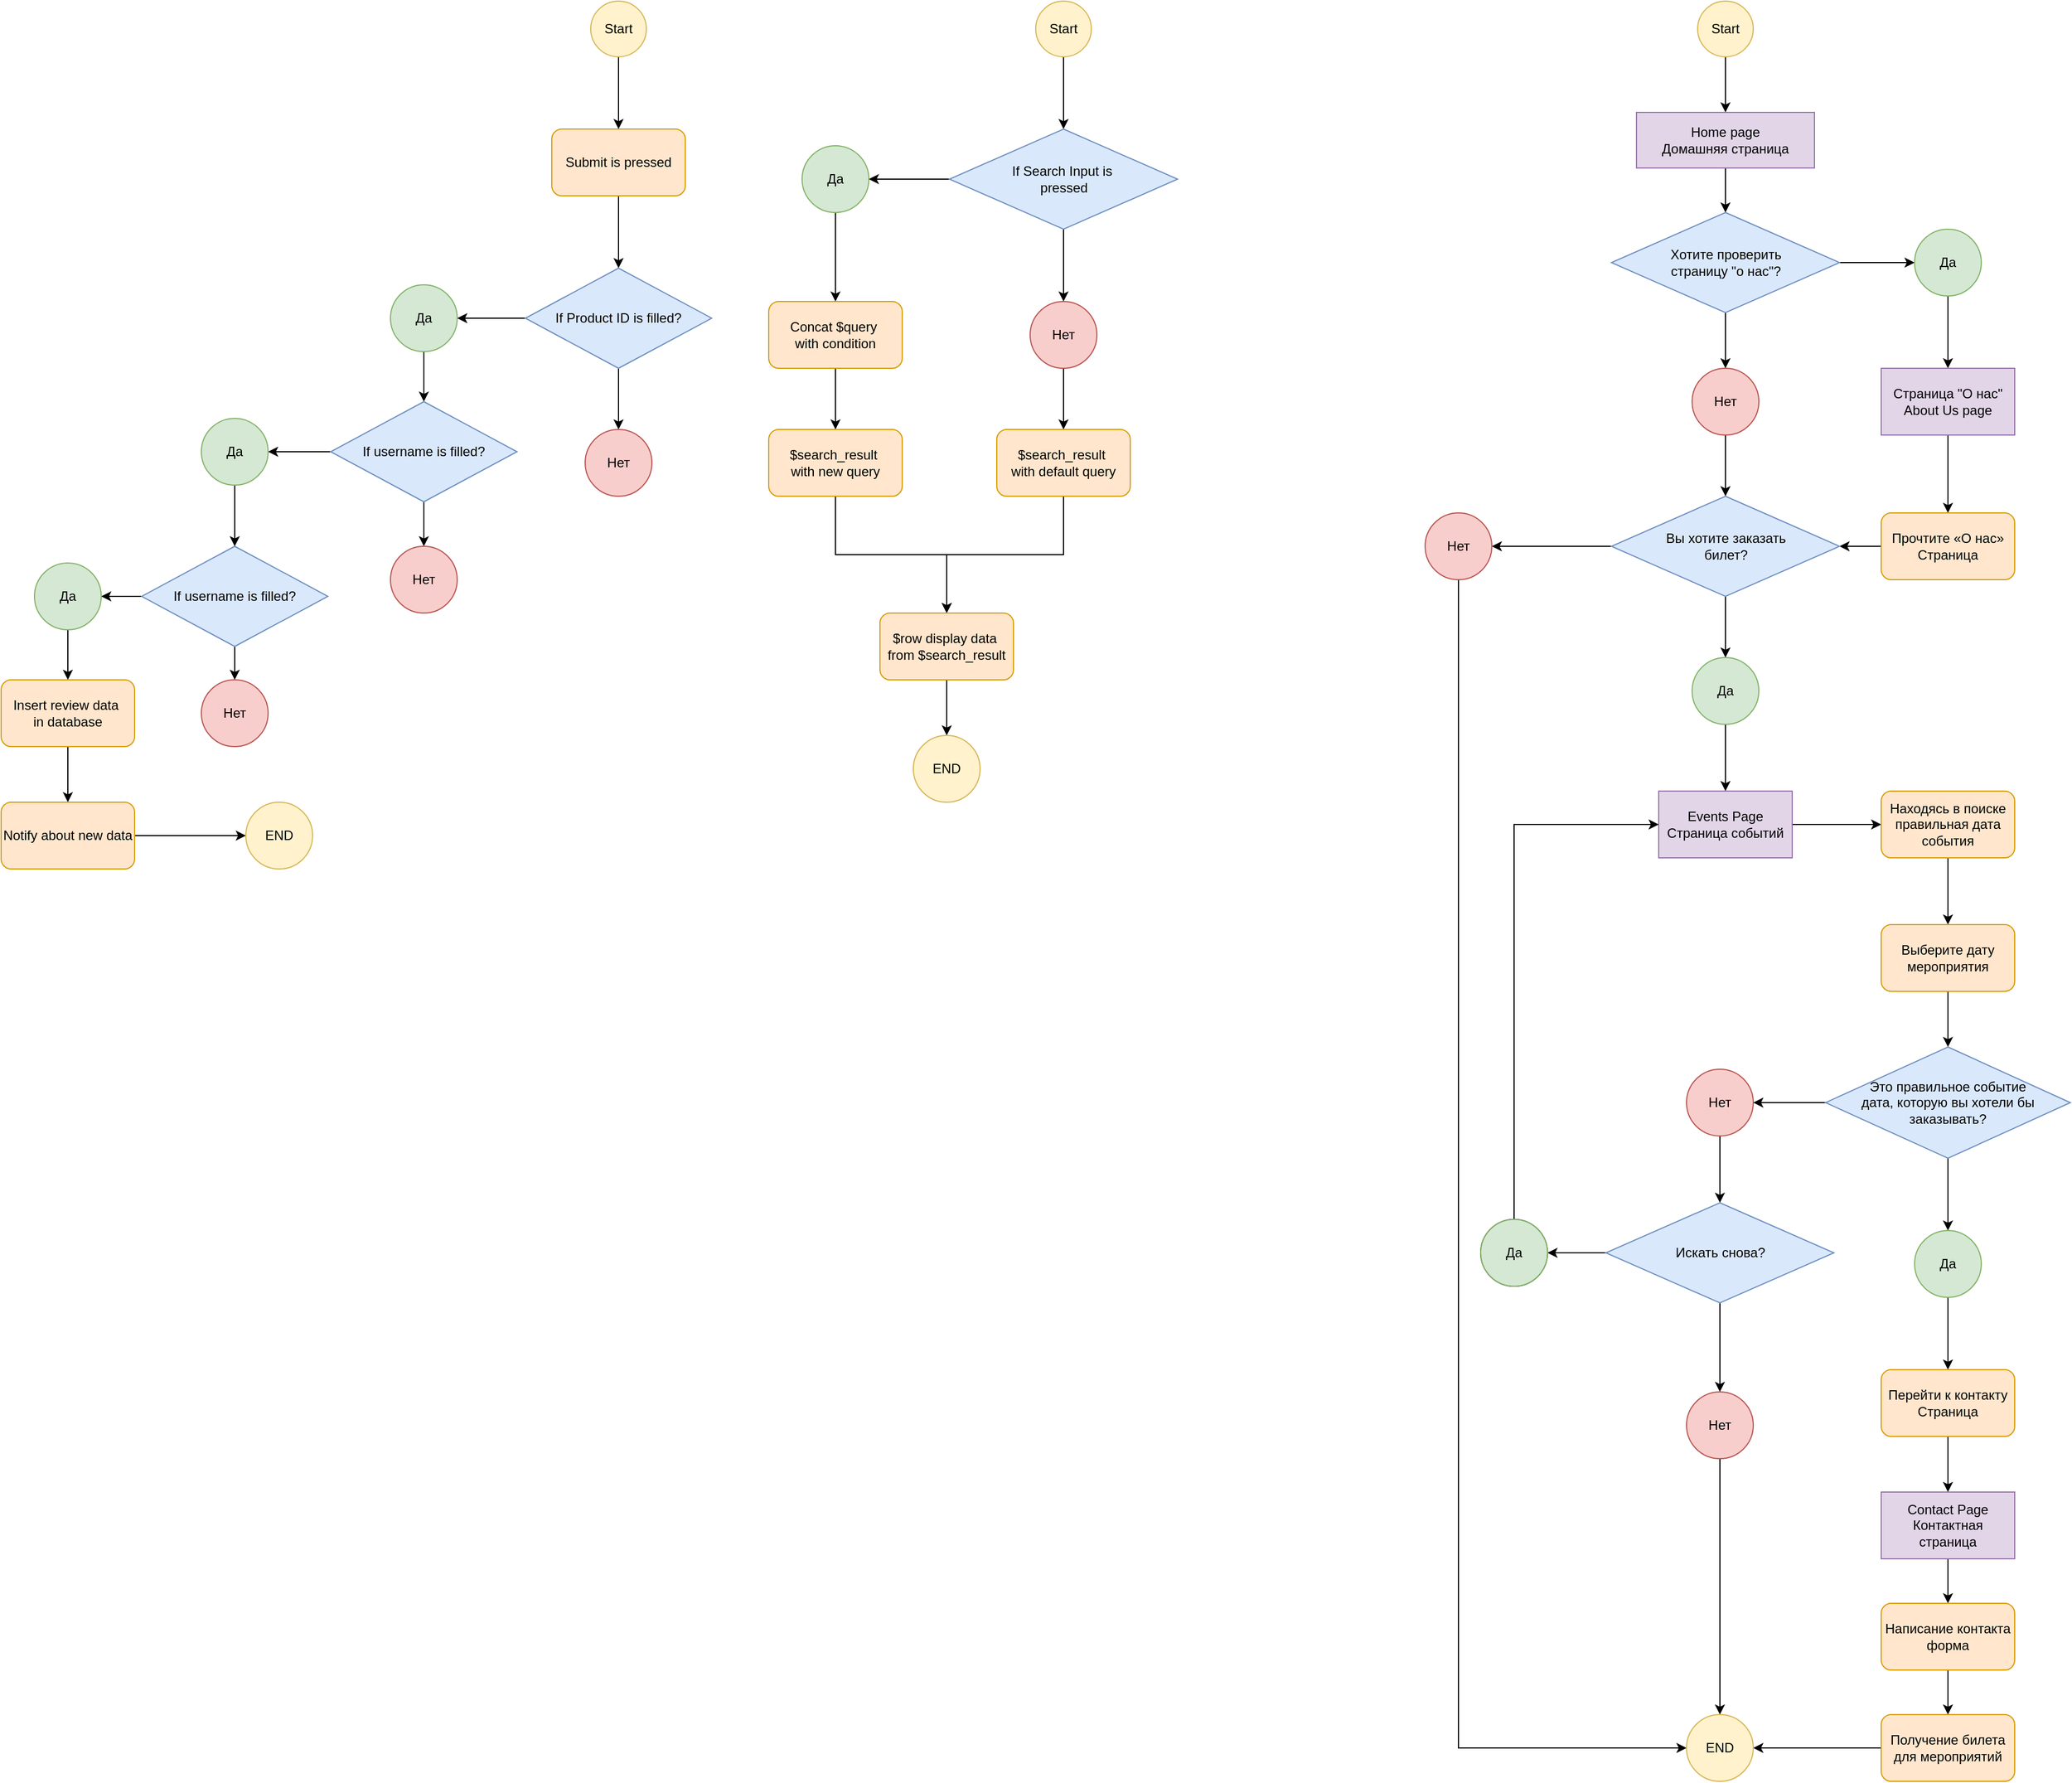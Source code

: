 <mxfile version="15.9.1" type="github">
  <diagram id="C5RBs43oDa-KdzZeNtuy" name="Page-1">
    <mxGraphModel dx="4024" dy="2426" grid="1" gridSize="10" guides="1" tooltips="1" connect="1" arrows="1" fold="1" page="1" pageScale="1" pageWidth="827" pageHeight="1169" math="0" shadow="0">
      <root>
        <mxCell id="WIyWlLk6GJQsqaUBKTNV-0" />
        <mxCell id="WIyWlLk6GJQsqaUBKTNV-1" parent="WIyWlLk6GJQsqaUBKTNV-0" />
        <mxCell id="_kxqz9F-Hs71tGvmmAGX-8" style="edgeStyle=orthogonalEdgeStyle;rounded=0;orthogonalLoop=1;jettySize=auto;html=1;exitX=0.5;exitY=1;exitDx=0;exitDy=0;entryX=0.5;entryY=0;entryDx=0;entryDy=0;" parent="WIyWlLk6GJQsqaUBKTNV-1" source="_kxqz9F-Hs71tGvmmAGX-0" target="_kxqz9F-Hs71tGvmmAGX-1" edge="1">
          <mxGeometry relative="1" as="geometry" />
        </mxCell>
        <mxCell id="_kxqz9F-Hs71tGvmmAGX-0" value="Start" style="ellipse;whiteSpace=wrap;html=1;aspect=fixed;fillColor=#fff2cc;strokeColor=#d6b656;" parent="WIyWlLk6GJQsqaUBKTNV-1" vertex="1">
          <mxGeometry x="435" y="-180" width="50" height="50" as="geometry" />
        </mxCell>
        <mxCell id="_kxqz9F-Hs71tGvmmAGX-9" style="edgeStyle=orthogonalEdgeStyle;rounded=0;orthogonalLoop=1;jettySize=auto;html=1;exitX=0.5;exitY=1;exitDx=0;exitDy=0;entryX=0.5;entryY=0;entryDx=0;entryDy=0;" parent="WIyWlLk6GJQsqaUBKTNV-1" source="_kxqz9F-Hs71tGvmmAGX-1" target="_kxqz9F-Hs71tGvmmAGX-2" edge="1">
          <mxGeometry relative="1" as="geometry" />
        </mxCell>
        <mxCell id="_kxqz9F-Hs71tGvmmAGX-1" value="Home page&lt;br&gt;Домашняя страница" style="rounded=0;whiteSpace=wrap;html=1;fillColor=#e1d5e7;strokeColor=#9673a6;" parent="WIyWlLk6GJQsqaUBKTNV-1" vertex="1">
          <mxGeometry x="380" y="-80" width="160" height="50" as="geometry" />
        </mxCell>
        <mxCell id="_kxqz9F-Hs71tGvmmAGX-10" style="edgeStyle=orthogonalEdgeStyle;rounded=0;orthogonalLoop=1;jettySize=auto;html=1;exitX=1;exitY=0.5;exitDx=0;exitDy=0;entryX=0;entryY=0.5;entryDx=0;entryDy=0;" parent="WIyWlLk6GJQsqaUBKTNV-1" source="_kxqz9F-Hs71tGvmmAGX-2" target="_kxqz9F-Hs71tGvmmAGX-5" edge="1">
          <mxGeometry relative="1" as="geometry" />
        </mxCell>
        <mxCell id="_kxqz9F-Hs71tGvmmAGX-11" style="edgeStyle=orthogonalEdgeStyle;rounded=0;orthogonalLoop=1;jettySize=auto;html=1;exitX=0.5;exitY=1;exitDx=0;exitDy=0;" parent="WIyWlLk6GJQsqaUBKTNV-1" source="_kxqz9F-Hs71tGvmmAGX-2" target="_kxqz9F-Hs71tGvmmAGX-4" edge="1">
          <mxGeometry relative="1" as="geometry" />
        </mxCell>
        <mxCell id="_kxqz9F-Hs71tGvmmAGX-2" value="Хотите проверить &lt;br&gt;страницу &quot;о нас&quot;?" style="rhombus;whiteSpace=wrap;html=1;fillColor=#dae8fc;strokeColor=#6c8ebf;" parent="WIyWlLk6GJQsqaUBKTNV-1" vertex="1">
          <mxGeometry x="357.5" y="10" width="205" height="90" as="geometry" />
        </mxCell>
        <mxCell id="_kxqz9F-Hs71tGvmmAGX-15" style="edgeStyle=orthogonalEdgeStyle;rounded=0;orthogonalLoop=1;jettySize=auto;html=1;exitX=0.5;exitY=1;exitDx=0;exitDy=0;entryX=0.5;entryY=0;entryDx=0;entryDy=0;" parent="WIyWlLk6GJQsqaUBKTNV-1" source="_kxqz9F-Hs71tGvmmAGX-4" target="_kxqz9F-Hs71tGvmmAGX-14" edge="1">
          <mxGeometry relative="1" as="geometry" />
        </mxCell>
        <mxCell id="_kxqz9F-Hs71tGvmmAGX-4" value="Нет" style="ellipse;whiteSpace=wrap;html=1;aspect=fixed;fillColor=#f8cecc;strokeColor=#b85450;" parent="WIyWlLk6GJQsqaUBKTNV-1" vertex="1">
          <mxGeometry x="430" y="150" width="60" height="60" as="geometry" />
        </mxCell>
        <mxCell id="_kxqz9F-Hs71tGvmmAGX-12" style="edgeStyle=orthogonalEdgeStyle;rounded=0;orthogonalLoop=1;jettySize=auto;html=1;exitX=0.5;exitY=1;exitDx=0;exitDy=0;" parent="WIyWlLk6GJQsqaUBKTNV-1" source="_kxqz9F-Hs71tGvmmAGX-5" target="_kxqz9F-Hs71tGvmmAGX-6" edge="1">
          <mxGeometry relative="1" as="geometry" />
        </mxCell>
        <mxCell id="_kxqz9F-Hs71tGvmmAGX-5" value="Да" style="ellipse;whiteSpace=wrap;html=1;aspect=fixed;fillColor=#d5e8d4;strokeColor=#82b366;" parent="WIyWlLk6GJQsqaUBKTNV-1" vertex="1">
          <mxGeometry x="630" y="25" width="60" height="60" as="geometry" />
        </mxCell>
        <mxCell id="_kxqz9F-Hs71tGvmmAGX-13" style="edgeStyle=orthogonalEdgeStyle;rounded=0;orthogonalLoop=1;jettySize=auto;html=1;exitX=0.5;exitY=1;exitDx=0;exitDy=0;entryX=0.5;entryY=0;entryDx=0;entryDy=0;" parent="WIyWlLk6GJQsqaUBKTNV-1" source="_kxqz9F-Hs71tGvmmAGX-6" target="_kxqz9F-Hs71tGvmmAGX-7" edge="1">
          <mxGeometry relative="1" as="geometry" />
        </mxCell>
        <mxCell id="_kxqz9F-Hs71tGvmmAGX-6" value="Страница &quot;О нас&quot;&lt;br&gt;About Us page" style="rounded=0;whiteSpace=wrap;html=1;fillColor=#e1d5e7;strokeColor=#9673a6;" parent="WIyWlLk6GJQsqaUBKTNV-1" vertex="1">
          <mxGeometry x="600" y="150" width="120" height="60" as="geometry" />
        </mxCell>
        <mxCell id="_kxqz9F-Hs71tGvmmAGX-58" style="edgeStyle=orthogonalEdgeStyle;rounded=0;orthogonalLoop=1;jettySize=auto;html=1;exitX=0;exitY=0.5;exitDx=0;exitDy=0;entryX=1;entryY=0.5;entryDx=0;entryDy=0;" parent="WIyWlLk6GJQsqaUBKTNV-1" source="_kxqz9F-Hs71tGvmmAGX-7" target="_kxqz9F-Hs71tGvmmAGX-14" edge="1">
          <mxGeometry relative="1" as="geometry" />
        </mxCell>
        <mxCell id="_kxqz9F-Hs71tGvmmAGX-7" value="&lt;div&gt;Прочтите «О нас»&lt;/div&gt;&lt;div&gt;Страница&lt;/div&gt;" style="rounded=1;whiteSpace=wrap;html=1;fillColor=#ffe6cc;strokeColor=#d79b00;" parent="WIyWlLk6GJQsqaUBKTNV-1" vertex="1">
          <mxGeometry x="600" y="280" width="120" height="60" as="geometry" />
        </mxCell>
        <mxCell id="_kxqz9F-Hs71tGvmmAGX-20" style="edgeStyle=orthogonalEdgeStyle;rounded=0;orthogonalLoop=1;jettySize=auto;html=1;exitX=0;exitY=0.5;exitDx=0;exitDy=0;entryX=1;entryY=0.5;entryDx=0;entryDy=0;" parent="WIyWlLk6GJQsqaUBKTNV-1" source="_kxqz9F-Hs71tGvmmAGX-14" target="_kxqz9F-Hs71tGvmmAGX-18" edge="1">
          <mxGeometry relative="1" as="geometry" />
        </mxCell>
        <mxCell id="_kxqz9F-Hs71tGvmmAGX-21" style="edgeStyle=orthogonalEdgeStyle;rounded=0;orthogonalLoop=1;jettySize=auto;html=1;exitX=0.5;exitY=1;exitDx=0;exitDy=0;" parent="WIyWlLk6GJQsqaUBKTNV-1" source="_kxqz9F-Hs71tGvmmAGX-14" target="_kxqz9F-Hs71tGvmmAGX-19" edge="1">
          <mxGeometry relative="1" as="geometry" />
        </mxCell>
        <mxCell id="_kxqz9F-Hs71tGvmmAGX-14" value="&lt;div&gt;Вы хотите заказать&lt;/div&gt;&lt;div&gt;билет?&lt;/div&gt;" style="rhombus;whiteSpace=wrap;html=1;fillColor=#dae8fc;strokeColor=#6c8ebf;" parent="WIyWlLk6GJQsqaUBKTNV-1" vertex="1">
          <mxGeometry x="357.5" y="265" width="205" height="90" as="geometry" />
        </mxCell>
        <mxCell id="_kxqz9F-Hs71tGvmmAGX-57" style="edgeStyle=orthogonalEdgeStyle;rounded=0;orthogonalLoop=1;jettySize=auto;html=1;exitX=0.5;exitY=1;exitDx=0;exitDy=0;entryX=0;entryY=0.5;entryDx=0;entryDy=0;" parent="WIyWlLk6GJQsqaUBKTNV-1" source="_kxqz9F-Hs71tGvmmAGX-18" target="_kxqz9F-Hs71tGvmmAGX-53" edge="1">
          <mxGeometry relative="1" as="geometry" />
        </mxCell>
        <mxCell id="_kxqz9F-Hs71tGvmmAGX-18" value="Нет" style="ellipse;whiteSpace=wrap;html=1;aspect=fixed;fillColor=#f8cecc;strokeColor=#b85450;" parent="WIyWlLk6GJQsqaUBKTNV-1" vertex="1">
          <mxGeometry x="190" y="280" width="60" height="60" as="geometry" />
        </mxCell>
        <mxCell id="_kxqz9F-Hs71tGvmmAGX-22" style="edgeStyle=orthogonalEdgeStyle;rounded=0;orthogonalLoop=1;jettySize=auto;html=1;exitX=0.5;exitY=1;exitDx=0;exitDy=0;" parent="WIyWlLk6GJQsqaUBKTNV-1" source="_kxqz9F-Hs71tGvmmAGX-19" edge="1">
          <mxGeometry relative="1" as="geometry">
            <mxPoint x="460" y="530" as="targetPoint" />
          </mxGeometry>
        </mxCell>
        <mxCell id="_kxqz9F-Hs71tGvmmAGX-19" value="Да" style="ellipse;whiteSpace=wrap;html=1;aspect=fixed;fillColor=#d5e8d4;strokeColor=#82b366;" parent="WIyWlLk6GJQsqaUBKTNV-1" vertex="1">
          <mxGeometry x="430" y="410" width="60" height="60" as="geometry" />
        </mxCell>
        <mxCell id="_kxqz9F-Hs71tGvmmAGX-31" style="edgeStyle=orthogonalEdgeStyle;rounded=0;orthogonalLoop=1;jettySize=auto;html=1;exitX=1;exitY=0.5;exitDx=0;exitDy=0;" parent="WIyWlLk6GJQsqaUBKTNV-1" source="_kxqz9F-Hs71tGvmmAGX-23" target="_kxqz9F-Hs71tGvmmAGX-24" edge="1">
          <mxGeometry relative="1" as="geometry" />
        </mxCell>
        <mxCell id="_kxqz9F-Hs71tGvmmAGX-23" value="Events Page&lt;br&gt;Страница событий" style="rounded=0;whiteSpace=wrap;html=1;fillColor=#e1d5e7;strokeColor=#9673a6;" parent="WIyWlLk6GJQsqaUBKTNV-1" vertex="1">
          <mxGeometry x="400" y="530" width="120" height="60" as="geometry" />
        </mxCell>
        <mxCell id="_kxqz9F-Hs71tGvmmAGX-28" style="edgeStyle=orthogonalEdgeStyle;rounded=0;orthogonalLoop=1;jettySize=auto;html=1;exitX=0.5;exitY=1;exitDx=0;exitDy=0;entryX=0.5;entryY=0;entryDx=0;entryDy=0;" parent="WIyWlLk6GJQsqaUBKTNV-1" source="_kxqz9F-Hs71tGvmmAGX-24" target="_kxqz9F-Hs71tGvmmAGX-26" edge="1">
          <mxGeometry relative="1" as="geometry" />
        </mxCell>
        <mxCell id="_kxqz9F-Hs71tGvmmAGX-24" value="&lt;div&gt;Находясь в поиске&lt;/div&gt;&lt;div&gt;правильная дата события&lt;/div&gt;" style="rounded=1;whiteSpace=wrap;html=1;fillColor=#ffe6cc;strokeColor=#d79b00;" parent="WIyWlLk6GJQsqaUBKTNV-1" vertex="1">
          <mxGeometry x="600" y="530" width="120" height="60" as="geometry" />
        </mxCell>
        <mxCell id="_kxqz9F-Hs71tGvmmAGX-30" style="edgeStyle=orthogonalEdgeStyle;rounded=0;orthogonalLoop=1;jettySize=auto;html=1;exitX=0.5;exitY=1;exitDx=0;exitDy=0;" parent="WIyWlLk6GJQsqaUBKTNV-1" source="_kxqz9F-Hs71tGvmmAGX-26" target="_kxqz9F-Hs71tGvmmAGX-29" edge="1">
          <mxGeometry relative="1" as="geometry" />
        </mxCell>
        <mxCell id="_kxqz9F-Hs71tGvmmAGX-26" value="Выберите дату мероприятия" style="rounded=1;whiteSpace=wrap;html=1;fillColor=#ffe6cc;strokeColor=#d79b00;" parent="WIyWlLk6GJQsqaUBKTNV-1" vertex="1">
          <mxGeometry x="600" y="650" width="120" height="60" as="geometry" />
        </mxCell>
        <mxCell id="_kxqz9F-Hs71tGvmmAGX-33" style="edgeStyle=orthogonalEdgeStyle;rounded=0;orthogonalLoop=1;jettySize=auto;html=1;exitX=0;exitY=0.5;exitDx=0;exitDy=0;entryX=1;entryY=0.5;entryDx=0;entryDy=0;" parent="WIyWlLk6GJQsqaUBKTNV-1" source="_kxqz9F-Hs71tGvmmAGX-29" target="_kxqz9F-Hs71tGvmmAGX-32" edge="1">
          <mxGeometry relative="1" as="geometry" />
        </mxCell>
        <mxCell id="_kxqz9F-Hs71tGvmmAGX-44" style="edgeStyle=orthogonalEdgeStyle;rounded=0;orthogonalLoop=1;jettySize=auto;html=1;exitX=0.5;exitY=1;exitDx=0;exitDy=0;entryX=0.5;entryY=0;entryDx=0;entryDy=0;" parent="WIyWlLk6GJQsqaUBKTNV-1" source="_kxqz9F-Hs71tGvmmAGX-29" target="_kxqz9F-Hs71tGvmmAGX-43" edge="1">
          <mxGeometry relative="1" as="geometry" />
        </mxCell>
        <mxCell id="_kxqz9F-Hs71tGvmmAGX-29" value="&lt;div&gt;Это правильное событие&lt;/div&gt;&lt;div&gt;дата, которую вы хотели бы&lt;/div&gt;&lt;div&gt;заказывать?&lt;/div&gt;" style="rhombus;whiteSpace=wrap;html=1;fillColor=#dae8fc;strokeColor=#6c8ebf;" parent="WIyWlLk6GJQsqaUBKTNV-1" vertex="1">
          <mxGeometry x="550" y="760" width="220" height="100" as="geometry" />
        </mxCell>
        <mxCell id="_kxqz9F-Hs71tGvmmAGX-35" style="edgeStyle=orthogonalEdgeStyle;rounded=0;orthogonalLoop=1;jettySize=auto;html=1;exitX=0.5;exitY=1;exitDx=0;exitDy=0;entryX=0.5;entryY=0;entryDx=0;entryDy=0;" parent="WIyWlLk6GJQsqaUBKTNV-1" source="_kxqz9F-Hs71tGvmmAGX-32" target="_kxqz9F-Hs71tGvmmAGX-34" edge="1">
          <mxGeometry relative="1" as="geometry" />
        </mxCell>
        <mxCell id="_kxqz9F-Hs71tGvmmAGX-32" value="Нет" style="ellipse;whiteSpace=wrap;html=1;aspect=fixed;fillColor=#f8cecc;strokeColor=#b85450;" parent="WIyWlLk6GJQsqaUBKTNV-1" vertex="1">
          <mxGeometry x="425" y="780" width="60" height="60" as="geometry" />
        </mxCell>
        <mxCell id="_kxqz9F-Hs71tGvmmAGX-39" style="edgeStyle=orthogonalEdgeStyle;rounded=0;orthogonalLoop=1;jettySize=auto;html=1;exitX=0;exitY=0.5;exitDx=0;exitDy=0;entryX=1;entryY=0.5;entryDx=0;entryDy=0;" parent="WIyWlLk6GJQsqaUBKTNV-1" source="_kxqz9F-Hs71tGvmmAGX-34" target="_kxqz9F-Hs71tGvmmAGX-37" edge="1">
          <mxGeometry relative="1" as="geometry" />
        </mxCell>
        <mxCell id="_kxqz9F-Hs71tGvmmAGX-41" style="edgeStyle=orthogonalEdgeStyle;rounded=0;orthogonalLoop=1;jettySize=auto;html=1;exitX=0.5;exitY=1;exitDx=0;exitDy=0;entryX=0.5;entryY=0;entryDx=0;entryDy=0;" parent="WIyWlLk6GJQsqaUBKTNV-1" source="_kxqz9F-Hs71tGvmmAGX-34" target="_kxqz9F-Hs71tGvmmAGX-36" edge="1">
          <mxGeometry relative="1" as="geometry" />
        </mxCell>
        <mxCell id="_kxqz9F-Hs71tGvmmAGX-34" value="Искать снова?" style="rhombus;whiteSpace=wrap;html=1;fillColor=#dae8fc;strokeColor=#6c8ebf;" parent="WIyWlLk6GJQsqaUBKTNV-1" vertex="1">
          <mxGeometry x="352.5" y="900" width="205" height="90" as="geometry" />
        </mxCell>
        <mxCell id="_kxqz9F-Hs71tGvmmAGX-56" style="edgeStyle=orthogonalEdgeStyle;rounded=0;orthogonalLoop=1;jettySize=auto;html=1;exitX=0.5;exitY=1;exitDx=0;exitDy=0;" parent="WIyWlLk6GJQsqaUBKTNV-1" source="_kxqz9F-Hs71tGvmmAGX-36" target="_kxqz9F-Hs71tGvmmAGX-53" edge="1">
          <mxGeometry relative="1" as="geometry" />
        </mxCell>
        <mxCell id="_kxqz9F-Hs71tGvmmAGX-36" value="Нет" style="ellipse;whiteSpace=wrap;html=1;aspect=fixed;fillColor=#f8cecc;strokeColor=#b85450;" parent="WIyWlLk6GJQsqaUBKTNV-1" vertex="1">
          <mxGeometry x="425" y="1070" width="60" height="60" as="geometry" />
        </mxCell>
        <mxCell id="_kxqz9F-Hs71tGvmmAGX-38" style="edgeStyle=orthogonalEdgeStyle;rounded=0;orthogonalLoop=1;jettySize=auto;html=1;exitX=0.5;exitY=0;exitDx=0;exitDy=0;entryX=0;entryY=0.5;entryDx=0;entryDy=0;" parent="WIyWlLk6GJQsqaUBKTNV-1" source="_kxqz9F-Hs71tGvmmAGX-37" target="_kxqz9F-Hs71tGvmmAGX-23" edge="1">
          <mxGeometry relative="1" as="geometry" />
        </mxCell>
        <mxCell id="_kxqz9F-Hs71tGvmmAGX-37" value="Yes" style="ellipse;whiteSpace=wrap;html=1;aspect=fixed;" parent="WIyWlLk6GJQsqaUBKTNV-1" vertex="1">
          <mxGeometry x="240" y="915" width="60" height="60" as="geometry" />
        </mxCell>
        <mxCell id="_kxqz9F-Hs71tGvmmAGX-42" value="Да" style="ellipse;whiteSpace=wrap;html=1;aspect=fixed;fillColor=#d5e8d4;strokeColor=#82b366;" parent="WIyWlLk6GJQsqaUBKTNV-1" vertex="1">
          <mxGeometry x="240" y="915" width="60" height="60" as="geometry" />
        </mxCell>
        <mxCell id="_kxqz9F-Hs71tGvmmAGX-46" style="edgeStyle=orthogonalEdgeStyle;rounded=0;orthogonalLoop=1;jettySize=auto;html=1;exitX=0.5;exitY=1;exitDx=0;exitDy=0;entryX=0.5;entryY=0;entryDx=0;entryDy=0;" parent="WIyWlLk6GJQsqaUBKTNV-1" source="_kxqz9F-Hs71tGvmmAGX-43" target="_kxqz9F-Hs71tGvmmAGX-45" edge="1">
          <mxGeometry relative="1" as="geometry" />
        </mxCell>
        <mxCell id="_kxqz9F-Hs71tGvmmAGX-43" value="Да" style="ellipse;whiteSpace=wrap;html=1;aspect=fixed;fillColor=#d5e8d4;strokeColor=#82b366;" parent="WIyWlLk6GJQsqaUBKTNV-1" vertex="1">
          <mxGeometry x="630" y="925" width="60" height="60" as="geometry" />
        </mxCell>
        <mxCell id="_kxqz9F-Hs71tGvmmAGX-48" style="edgeStyle=orthogonalEdgeStyle;rounded=0;orthogonalLoop=1;jettySize=auto;html=1;exitX=0.5;exitY=1;exitDx=0;exitDy=0;entryX=0.5;entryY=0;entryDx=0;entryDy=0;" parent="WIyWlLk6GJQsqaUBKTNV-1" source="_kxqz9F-Hs71tGvmmAGX-45" target="_kxqz9F-Hs71tGvmmAGX-47" edge="1">
          <mxGeometry relative="1" as="geometry" />
        </mxCell>
        <mxCell id="_kxqz9F-Hs71tGvmmAGX-45" value="&lt;div&gt;Перейти к контакту&lt;/div&gt;&lt;div&gt;Страница&lt;/div&gt;" style="rounded=1;whiteSpace=wrap;html=1;fillColor=#ffe6cc;strokeColor=#d79b00;" parent="WIyWlLk6GJQsqaUBKTNV-1" vertex="1">
          <mxGeometry x="600" y="1050" width="120" height="60" as="geometry" />
        </mxCell>
        <mxCell id="_kxqz9F-Hs71tGvmmAGX-51" style="edgeStyle=orthogonalEdgeStyle;rounded=0;orthogonalLoop=1;jettySize=auto;html=1;exitX=0.5;exitY=1;exitDx=0;exitDy=0;entryX=0.5;entryY=0;entryDx=0;entryDy=0;" parent="WIyWlLk6GJQsqaUBKTNV-1" source="_kxqz9F-Hs71tGvmmAGX-47" target="_kxqz9F-Hs71tGvmmAGX-50" edge="1">
          <mxGeometry relative="1" as="geometry" />
        </mxCell>
        <mxCell id="_kxqz9F-Hs71tGvmmAGX-47" value="Contact Page&lt;br&gt;Контактная страница" style="rounded=0;whiteSpace=wrap;html=1;fillColor=#e1d5e7;strokeColor=#9673a6;" parent="WIyWlLk6GJQsqaUBKTNV-1" vertex="1">
          <mxGeometry x="600" y="1160" width="120" height="60" as="geometry" />
        </mxCell>
        <mxCell id="_kxqz9F-Hs71tGvmmAGX-55" style="edgeStyle=orthogonalEdgeStyle;rounded=0;orthogonalLoop=1;jettySize=auto;html=1;exitX=0.5;exitY=1;exitDx=0;exitDy=0;entryX=0.5;entryY=0;entryDx=0;entryDy=0;" parent="WIyWlLk6GJQsqaUBKTNV-1" source="_kxqz9F-Hs71tGvmmAGX-50" target="_kxqz9F-Hs71tGvmmAGX-52" edge="1">
          <mxGeometry relative="1" as="geometry" />
        </mxCell>
        <mxCell id="_kxqz9F-Hs71tGvmmAGX-50" value="&lt;div&gt;Написание контакта&lt;/div&gt;&lt;div&gt;форма&lt;/div&gt;" style="rounded=1;whiteSpace=wrap;html=1;fillColor=#ffe6cc;strokeColor=#d79b00;" parent="WIyWlLk6GJQsqaUBKTNV-1" vertex="1">
          <mxGeometry x="600" y="1260" width="120" height="60" as="geometry" />
        </mxCell>
        <mxCell id="_kxqz9F-Hs71tGvmmAGX-54" style="edgeStyle=orthogonalEdgeStyle;rounded=0;orthogonalLoop=1;jettySize=auto;html=1;exitX=0;exitY=0.5;exitDx=0;exitDy=0;entryX=1;entryY=0.5;entryDx=0;entryDy=0;" parent="WIyWlLk6GJQsqaUBKTNV-1" source="_kxqz9F-Hs71tGvmmAGX-52" target="_kxqz9F-Hs71tGvmmAGX-53" edge="1">
          <mxGeometry relative="1" as="geometry" />
        </mxCell>
        <mxCell id="_kxqz9F-Hs71tGvmmAGX-52" value="&lt;div&gt;Получение билета&lt;/div&gt;&lt;div&gt;для мероприятий&lt;/div&gt;" style="rounded=1;whiteSpace=wrap;html=1;fillColor=#ffe6cc;strokeColor=#d79b00;" parent="WIyWlLk6GJQsqaUBKTNV-1" vertex="1">
          <mxGeometry x="600" y="1360" width="120" height="60" as="geometry" />
        </mxCell>
        <mxCell id="_kxqz9F-Hs71tGvmmAGX-53" value="END" style="ellipse;whiteSpace=wrap;html=1;aspect=fixed;fillColor=#fff2cc;strokeColor=#d6b656;" parent="WIyWlLk6GJQsqaUBKTNV-1" vertex="1">
          <mxGeometry x="425" y="1360" width="60" height="60" as="geometry" />
        </mxCell>
        <mxCell id="1zrsWbWUD5mT0xcxDLEe-5" style="edgeStyle=orthogonalEdgeStyle;rounded=0;orthogonalLoop=1;jettySize=auto;html=1;exitX=0.5;exitY=1;exitDx=0;exitDy=0;entryX=0.5;entryY=0;entryDx=0;entryDy=0;" edge="1" parent="WIyWlLk6GJQsqaUBKTNV-1" source="1zrsWbWUD5mT0xcxDLEe-0" target="1zrsWbWUD5mT0xcxDLEe-1">
          <mxGeometry relative="1" as="geometry" />
        </mxCell>
        <mxCell id="1zrsWbWUD5mT0xcxDLEe-0" value="Start" style="ellipse;whiteSpace=wrap;html=1;aspect=fixed;fillColor=#fff2cc;strokeColor=#d6b656;" vertex="1" parent="WIyWlLk6GJQsqaUBKTNV-1">
          <mxGeometry x="-160" y="-180" width="50" height="50" as="geometry" />
        </mxCell>
        <mxCell id="1zrsWbWUD5mT0xcxDLEe-4" style="edgeStyle=orthogonalEdgeStyle;rounded=0;orthogonalLoop=1;jettySize=auto;html=1;exitX=0.5;exitY=1;exitDx=0;exitDy=0;" edge="1" parent="WIyWlLk6GJQsqaUBKTNV-1" source="1zrsWbWUD5mT0xcxDLEe-1" target="1zrsWbWUD5mT0xcxDLEe-3">
          <mxGeometry relative="1" as="geometry" />
        </mxCell>
        <mxCell id="1zrsWbWUD5mT0xcxDLEe-6" style="edgeStyle=orthogonalEdgeStyle;rounded=0;orthogonalLoop=1;jettySize=auto;html=1;exitX=0;exitY=0.5;exitDx=0;exitDy=0;" edge="1" parent="WIyWlLk6GJQsqaUBKTNV-1" source="1zrsWbWUD5mT0xcxDLEe-1" target="1zrsWbWUD5mT0xcxDLEe-2">
          <mxGeometry relative="1" as="geometry" />
        </mxCell>
        <mxCell id="1zrsWbWUD5mT0xcxDLEe-1" value="If Search Input is&amp;nbsp;&lt;br&gt;pressed" style="rhombus;whiteSpace=wrap;html=1;fillColor=#dae8fc;strokeColor=#6c8ebf;" vertex="1" parent="WIyWlLk6GJQsqaUBKTNV-1">
          <mxGeometry x="-237.5" y="-65" width="205" height="90" as="geometry" />
        </mxCell>
        <mxCell id="1zrsWbWUD5mT0xcxDLEe-11" style="edgeStyle=orthogonalEdgeStyle;rounded=0;orthogonalLoop=1;jettySize=auto;html=1;exitX=0.5;exitY=1;exitDx=0;exitDy=0;entryX=0.5;entryY=0;entryDx=0;entryDy=0;" edge="1" parent="WIyWlLk6GJQsqaUBKTNV-1" source="1zrsWbWUD5mT0xcxDLEe-2" target="1zrsWbWUD5mT0xcxDLEe-7">
          <mxGeometry relative="1" as="geometry" />
        </mxCell>
        <mxCell id="1zrsWbWUD5mT0xcxDLEe-2" value="Да" style="ellipse;whiteSpace=wrap;html=1;aspect=fixed;fillColor=#d5e8d4;strokeColor=#82b366;" vertex="1" parent="WIyWlLk6GJQsqaUBKTNV-1">
          <mxGeometry x="-370" y="-50" width="60" height="60" as="geometry" />
        </mxCell>
        <mxCell id="1zrsWbWUD5mT0xcxDLEe-13" style="edgeStyle=orthogonalEdgeStyle;rounded=0;orthogonalLoop=1;jettySize=auto;html=1;exitX=0.5;exitY=1;exitDx=0;exitDy=0;" edge="1" parent="WIyWlLk6GJQsqaUBKTNV-1" source="1zrsWbWUD5mT0xcxDLEe-3" target="1zrsWbWUD5mT0xcxDLEe-9">
          <mxGeometry relative="1" as="geometry" />
        </mxCell>
        <mxCell id="1zrsWbWUD5mT0xcxDLEe-3" value="Нет" style="ellipse;whiteSpace=wrap;html=1;aspect=fixed;fillColor=#f8cecc;strokeColor=#b85450;" vertex="1" parent="WIyWlLk6GJQsqaUBKTNV-1">
          <mxGeometry x="-165" y="90" width="60" height="60" as="geometry" />
        </mxCell>
        <mxCell id="1zrsWbWUD5mT0xcxDLEe-12" style="edgeStyle=orthogonalEdgeStyle;rounded=0;orthogonalLoop=1;jettySize=auto;html=1;exitX=0.5;exitY=1;exitDx=0;exitDy=0;" edge="1" parent="WIyWlLk6GJQsqaUBKTNV-1" source="1zrsWbWUD5mT0xcxDLEe-7" target="1zrsWbWUD5mT0xcxDLEe-8">
          <mxGeometry relative="1" as="geometry" />
        </mxCell>
        <mxCell id="1zrsWbWUD5mT0xcxDLEe-7" value="&lt;div&gt;Concat $query&amp;nbsp;&lt;/div&gt;&lt;div&gt;with condition&lt;/div&gt;" style="rounded=1;whiteSpace=wrap;html=1;fillColor=#ffe6cc;strokeColor=#d79b00;" vertex="1" parent="WIyWlLk6GJQsqaUBKTNV-1">
          <mxGeometry x="-400" y="90" width="120" height="60" as="geometry" />
        </mxCell>
        <mxCell id="1zrsWbWUD5mT0xcxDLEe-16" style="edgeStyle=orthogonalEdgeStyle;rounded=0;orthogonalLoop=1;jettySize=auto;html=1;exitX=0.5;exitY=1;exitDx=0;exitDy=0;entryX=0.5;entryY=0;entryDx=0;entryDy=0;" edge="1" parent="WIyWlLk6GJQsqaUBKTNV-1" source="1zrsWbWUD5mT0xcxDLEe-8" target="1zrsWbWUD5mT0xcxDLEe-14">
          <mxGeometry relative="1" as="geometry" />
        </mxCell>
        <mxCell id="1zrsWbWUD5mT0xcxDLEe-8" value="&lt;div&gt;$search_result&amp;nbsp;&lt;/div&gt;&lt;div&gt;with new query&lt;/div&gt;" style="rounded=1;whiteSpace=wrap;html=1;fillColor=#ffe6cc;strokeColor=#d79b00;" vertex="1" parent="WIyWlLk6GJQsqaUBKTNV-1">
          <mxGeometry x="-400" y="205" width="120" height="60" as="geometry" />
        </mxCell>
        <mxCell id="1zrsWbWUD5mT0xcxDLEe-15" style="edgeStyle=orthogonalEdgeStyle;rounded=0;orthogonalLoop=1;jettySize=auto;html=1;exitX=0.5;exitY=1;exitDx=0;exitDy=0;entryX=0.5;entryY=0;entryDx=0;entryDy=0;" edge="1" parent="WIyWlLk6GJQsqaUBKTNV-1" source="1zrsWbWUD5mT0xcxDLEe-9" target="1zrsWbWUD5mT0xcxDLEe-14">
          <mxGeometry relative="1" as="geometry" />
        </mxCell>
        <mxCell id="1zrsWbWUD5mT0xcxDLEe-9" value="&lt;div&gt;$search_result&amp;nbsp;&lt;/div&gt;&lt;div&gt;with default query&lt;/div&gt;" style="rounded=1;whiteSpace=wrap;html=1;fillColor=#ffe6cc;strokeColor=#d79b00;" vertex="1" parent="WIyWlLk6GJQsqaUBKTNV-1">
          <mxGeometry x="-195" y="205" width="120" height="60" as="geometry" />
        </mxCell>
        <mxCell id="1zrsWbWUD5mT0xcxDLEe-17" style="edgeStyle=orthogonalEdgeStyle;rounded=0;orthogonalLoop=1;jettySize=auto;html=1;exitX=0.5;exitY=1;exitDx=0;exitDy=0;" edge="1" parent="WIyWlLk6GJQsqaUBKTNV-1" source="1zrsWbWUD5mT0xcxDLEe-14">
          <mxGeometry relative="1" as="geometry">
            <mxPoint x="-240" y="480" as="targetPoint" />
          </mxGeometry>
        </mxCell>
        <mxCell id="1zrsWbWUD5mT0xcxDLEe-14" value="$row display data&amp;nbsp;&lt;br&gt;from $search_result" style="rounded=1;whiteSpace=wrap;html=1;fillColor=#ffe6cc;strokeColor=#d79b00;" vertex="1" parent="WIyWlLk6GJQsqaUBKTNV-1">
          <mxGeometry x="-300" y="370" width="120" height="60" as="geometry" />
        </mxCell>
        <mxCell id="1zrsWbWUD5mT0xcxDLEe-18" value="END" style="ellipse;whiteSpace=wrap;html=1;aspect=fixed;fillColor=#fff2cc;strokeColor=#d6b656;" vertex="1" parent="WIyWlLk6GJQsqaUBKTNV-1">
          <mxGeometry x="-270" y="480" width="60" height="60" as="geometry" />
        </mxCell>
        <mxCell id="1zrsWbWUD5mT0xcxDLEe-52" style="edgeStyle=orthogonalEdgeStyle;rounded=0;orthogonalLoop=1;jettySize=auto;html=1;exitX=0.5;exitY=1;exitDx=0;exitDy=0;entryX=0.5;entryY=0;entryDx=0;entryDy=0;" edge="1" parent="WIyWlLk6GJQsqaUBKTNV-1" source="1zrsWbWUD5mT0xcxDLEe-53">
          <mxGeometry relative="1" as="geometry">
            <mxPoint x="-535" y="-65" as="targetPoint" />
          </mxGeometry>
        </mxCell>
        <mxCell id="1zrsWbWUD5mT0xcxDLEe-53" value="Start" style="ellipse;whiteSpace=wrap;html=1;aspect=fixed;fillColor=#fff2cc;strokeColor=#d6b656;" vertex="1" parent="WIyWlLk6GJQsqaUBKTNV-1">
          <mxGeometry x="-560" y="-180" width="50" height="50" as="geometry" />
        </mxCell>
        <mxCell id="1zrsWbWUD5mT0xcxDLEe-75" style="edgeStyle=orthogonalEdgeStyle;rounded=0;orthogonalLoop=1;jettySize=auto;html=1;exitX=0.5;exitY=1;exitDx=0;exitDy=0;entryX=0.5;entryY=0;entryDx=0;entryDy=0;" edge="1" parent="WIyWlLk6GJQsqaUBKTNV-1" source="1zrsWbWUD5mT0xcxDLEe-71" target="1zrsWbWUD5mT0xcxDLEe-72">
          <mxGeometry relative="1" as="geometry" />
        </mxCell>
        <mxCell id="1zrsWbWUD5mT0xcxDLEe-71" value="&lt;div&gt;Submit is pressed&lt;/div&gt;" style="rounded=1;whiteSpace=wrap;html=1;fillColor=#ffe6cc;strokeColor=#d79b00;" vertex="1" parent="WIyWlLk6GJQsqaUBKTNV-1">
          <mxGeometry x="-595" y="-65" width="120" height="60" as="geometry" />
        </mxCell>
        <mxCell id="1zrsWbWUD5mT0xcxDLEe-76" style="edgeStyle=orthogonalEdgeStyle;rounded=0;orthogonalLoop=1;jettySize=auto;html=1;exitX=0.5;exitY=1;exitDx=0;exitDy=0;entryX=0.5;entryY=0;entryDx=0;entryDy=0;" edge="1" parent="WIyWlLk6GJQsqaUBKTNV-1" source="1zrsWbWUD5mT0xcxDLEe-72" target="1zrsWbWUD5mT0xcxDLEe-74">
          <mxGeometry relative="1" as="geometry" />
        </mxCell>
        <mxCell id="1zrsWbWUD5mT0xcxDLEe-77" style="edgeStyle=orthogonalEdgeStyle;rounded=0;orthogonalLoop=1;jettySize=auto;html=1;exitX=0;exitY=0.5;exitDx=0;exitDy=0;entryX=1;entryY=0.5;entryDx=0;entryDy=0;" edge="1" parent="WIyWlLk6GJQsqaUBKTNV-1" source="1zrsWbWUD5mT0xcxDLEe-72" target="1zrsWbWUD5mT0xcxDLEe-73">
          <mxGeometry relative="1" as="geometry" />
        </mxCell>
        <mxCell id="1zrsWbWUD5mT0xcxDLEe-72" value="If Product ID is filled?" style="rhombus;whiteSpace=wrap;html=1;fillColor=#dae8fc;strokeColor=#6c8ebf;" vertex="1" parent="WIyWlLk6GJQsqaUBKTNV-1">
          <mxGeometry x="-618.75" y="60" width="167.5" height="90" as="geometry" />
        </mxCell>
        <mxCell id="1zrsWbWUD5mT0xcxDLEe-79" style="edgeStyle=orthogonalEdgeStyle;rounded=0;orthogonalLoop=1;jettySize=auto;html=1;exitX=0.5;exitY=1;exitDx=0;exitDy=0;entryX=0.5;entryY=0;entryDx=0;entryDy=0;" edge="1" parent="WIyWlLk6GJQsqaUBKTNV-1" source="1zrsWbWUD5mT0xcxDLEe-73" target="1zrsWbWUD5mT0xcxDLEe-78">
          <mxGeometry relative="1" as="geometry" />
        </mxCell>
        <mxCell id="1zrsWbWUD5mT0xcxDLEe-73" value="Да" style="ellipse;whiteSpace=wrap;html=1;aspect=fixed;fillColor=#d5e8d4;strokeColor=#82b366;" vertex="1" parent="WIyWlLk6GJQsqaUBKTNV-1">
          <mxGeometry x="-740" y="75" width="60" height="60" as="geometry" />
        </mxCell>
        <mxCell id="1zrsWbWUD5mT0xcxDLEe-74" value="Нет" style="ellipse;whiteSpace=wrap;html=1;aspect=fixed;fillColor=#f8cecc;strokeColor=#b85450;" vertex="1" parent="WIyWlLk6GJQsqaUBKTNV-1">
          <mxGeometry x="-565" y="205" width="60" height="60" as="geometry" />
        </mxCell>
        <mxCell id="1zrsWbWUD5mT0xcxDLEe-83" style="edgeStyle=orthogonalEdgeStyle;rounded=0;orthogonalLoop=1;jettySize=auto;html=1;exitX=0;exitY=0.5;exitDx=0;exitDy=0;" edge="1" parent="WIyWlLk6GJQsqaUBKTNV-1" source="1zrsWbWUD5mT0xcxDLEe-78" target="1zrsWbWUD5mT0xcxDLEe-82">
          <mxGeometry relative="1" as="geometry" />
        </mxCell>
        <mxCell id="1zrsWbWUD5mT0xcxDLEe-86" style="edgeStyle=orthogonalEdgeStyle;rounded=0;orthogonalLoop=1;jettySize=auto;html=1;exitX=0.5;exitY=1;exitDx=0;exitDy=0;" edge="1" parent="WIyWlLk6GJQsqaUBKTNV-1" source="1zrsWbWUD5mT0xcxDLEe-78" target="1zrsWbWUD5mT0xcxDLEe-85">
          <mxGeometry relative="1" as="geometry" />
        </mxCell>
        <mxCell id="1zrsWbWUD5mT0xcxDLEe-78" value="If username is filled?" style="rhombus;whiteSpace=wrap;html=1;fillColor=#dae8fc;strokeColor=#6c8ebf;" vertex="1" parent="WIyWlLk6GJQsqaUBKTNV-1">
          <mxGeometry x="-793.75" y="180" width="167.5" height="90" as="geometry" />
        </mxCell>
        <mxCell id="1zrsWbWUD5mT0xcxDLEe-88" style="edgeStyle=orthogonalEdgeStyle;rounded=0;orthogonalLoop=1;jettySize=auto;html=1;exitX=0;exitY=0.5;exitDx=0;exitDy=0;entryX=1;entryY=0.5;entryDx=0;entryDy=0;" edge="1" parent="WIyWlLk6GJQsqaUBKTNV-1" source="1zrsWbWUD5mT0xcxDLEe-80" target="1zrsWbWUD5mT0xcxDLEe-87">
          <mxGeometry relative="1" as="geometry" />
        </mxCell>
        <mxCell id="1zrsWbWUD5mT0xcxDLEe-90" style="edgeStyle=orthogonalEdgeStyle;rounded=0;orthogonalLoop=1;jettySize=auto;html=1;exitX=0.5;exitY=1;exitDx=0;exitDy=0;entryX=0.5;entryY=0;entryDx=0;entryDy=0;" edge="1" parent="WIyWlLk6GJQsqaUBKTNV-1" source="1zrsWbWUD5mT0xcxDLEe-80" target="1zrsWbWUD5mT0xcxDLEe-89">
          <mxGeometry relative="1" as="geometry" />
        </mxCell>
        <mxCell id="1zrsWbWUD5mT0xcxDLEe-80" value="If username is filled?" style="rhombus;whiteSpace=wrap;html=1;fillColor=#dae8fc;strokeColor=#6c8ebf;" vertex="1" parent="WIyWlLk6GJQsqaUBKTNV-1">
          <mxGeometry x="-963.75" y="310" width="167.5" height="90" as="geometry" />
        </mxCell>
        <mxCell id="1zrsWbWUD5mT0xcxDLEe-84" style="edgeStyle=orthogonalEdgeStyle;rounded=0;orthogonalLoop=1;jettySize=auto;html=1;exitX=0.5;exitY=1;exitDx=0;exitDy=0;entryX=0.5;entryY=0;entryDx=0;entryDy=0;" edge="1" parent="WIyWlLk6GJQsqaUBKTNV-1" source="1zrsWbWUD5mT0xcxDLEe-82" target="1zrsWbWUD5mT0xcxDLEe-80">
          <mxGeometry relative="1" as="geometry" />
        </mxCell>
        <mxCell id="1zrsWbWUD5mT0xcxDLEe-82" value="Да" style="ellipse;whiteSpace=wrap;html=1;aspect=fixed;fillColor=#d5e8d4;strokeColor=#82b366;" vertex="1" parent="WIyWlLk6GJQsqaUBKTNV-1">
          <mxGeometry x="-910" y="195" width="60" height="60" as="geometry" />
        </mxCell>
        <mxCell id="1zrsWbWUD5mT0xcxDLEe-85" value="Нет" style="ellipse;whiteSpace=wrap;html=1;aspect=fixed;fillColor=#f8cecc;strokeColor=#b85450;" vertex="1" parent="WIyWlLk6GJQsqaUBKTNV-1">
          <mxGeometry x="-740" y="310" width="60" height="60" as="geometry" />
        </mxCell>
        <mxCell id="1zrsWbWUD5mT0xcxDLEe-93" style="edgeStyle=orthogonalEdgeStyle;rounded=0;orthogonalLoop=1;jettySize=auto;html=1;exitX=0.5;exitY=1;exitDx=0;exitDy=0;" edge="1" parent="WIyWlLk6GJQsqaUBKTNV-1" source="1zrsWbWUD5mT0xcxDLEe-87" target="1zrsWbWUD5mT0xcxDLEe-91">
          <mxGeometry relative="1" as="geometry" />
        </mxCell>
        <mxCell id="1zrsWbWUD5mT0xcxDLEe-87" value="Да" style="ellipse;whiteSpace=wrap;html=1;aspect=fixed;fillColor=#d5e8d4;strokeColor=#82b366;" vertex="1" parent="WIyWlLk6GJQsqaUBKTNV-1">
          <mxGeometry x="-1060" y="325" width="60" height="60" as="geometry" />
        </mxCell>
        <mxCell id="1zrsWbWUD5mT0xcxDLEe-89" value="Нет" style="ellipse;whiteSpace=wrap;html=1;aspect=fixed;fillColor=#f8cecc;strokeColor=#b85450;" vertex="1" parent="WIyWlLk6GJQsqaUBKTNV-1">
          <mxGeometry x="-910" y="430" width="60" height="60" as="geometry" />
        </mxCell>
        <mxCell id="1zrsWbWUD5mT0xcxDLEe-94" style="edgeStyle=orthogonalEdgeStyle;rounded=0;orthogonalLoop=1;jettySize=auto;html=1;exitX=0.5;exitY=1;exitDx=0;exitDy=0;" edge="1" parent="WIyWlLk6GJQsqaUBKTNV-1" source="1zrsWbWUD5mT0xcxDLEe-91" target="1zrsWbWUD5mT0xcxDLEe-92">
          <mxGeometry relative="1" as="geometry" />
        </mxCell>
        <mxCell id="1zrsWbWUD5mT0xcxDLEe-91" value="Insert review data&amp;nbsp;&lt;br&gt;in database" style="rounded=1;whiteSpace=wrap;html=1;fillColor=#ffe6cc;strokeColor=#d79b00;" vertex="1" parent="WIyWlLk6GJQsqaUBKTNV-1">
          <mxGeometry x="-1090" y="430" width="120" height="60" as="geometry" />
        </mxCell>
        <mxCell id="1zrsWbWUD5mT0xcxDLEe-96" style="edgeStyle=orthogonalEdgeStyle;rounded=0;orthogonalLoop=1;jettySize=auto;html=1;exitX=1;exitY=0.5;exitDx=0;exitDy=0;entryX=0;entryY=0.5;entryDx=0;entryDy=0;" edge="1" parent="WIyWlLk6GJQsqaUBKTNV-1" source="1zrsWbWUD5mT0xcxDLEe-92" target="1zrsWbWUD5mT0xcxDLEe-95">
          <mxGeometry relative="1" as="geometry" />
        </mxCell>
        <mxCell id="1zrsWbWUD5mT0xcxDLEe-92" value="Notify about new data" style="rounded=1;whiteSpace=wrap;html=1;fillColor=#ffe6cc;strokeColor=#d79b00;" vertex="1" parent="WIyWlLk6GJQsqaUBKTNV-1">
          <mxGeometry x="-1090" y="540" width="120" height="60" as="geometry" />
        </mxCell>
        <mxCell id="1zrsWbWUD5mT0xcxDLEe-95" value="END" style="ellipse;whiteSpace=wrap;html=1;aspect=fixed;fillColor=#fff2cc;strokeColor=#d6b656;" vertex="1" parent="WIyWlLk6GJQsqaUBKTNV-1">
          <mxGeometry x="-870" y="540" width="60" height="60" as="geometry" />
        </mxCell>
      </root>
    </mxGraphModel>
  </diagram>
</mxfile>
